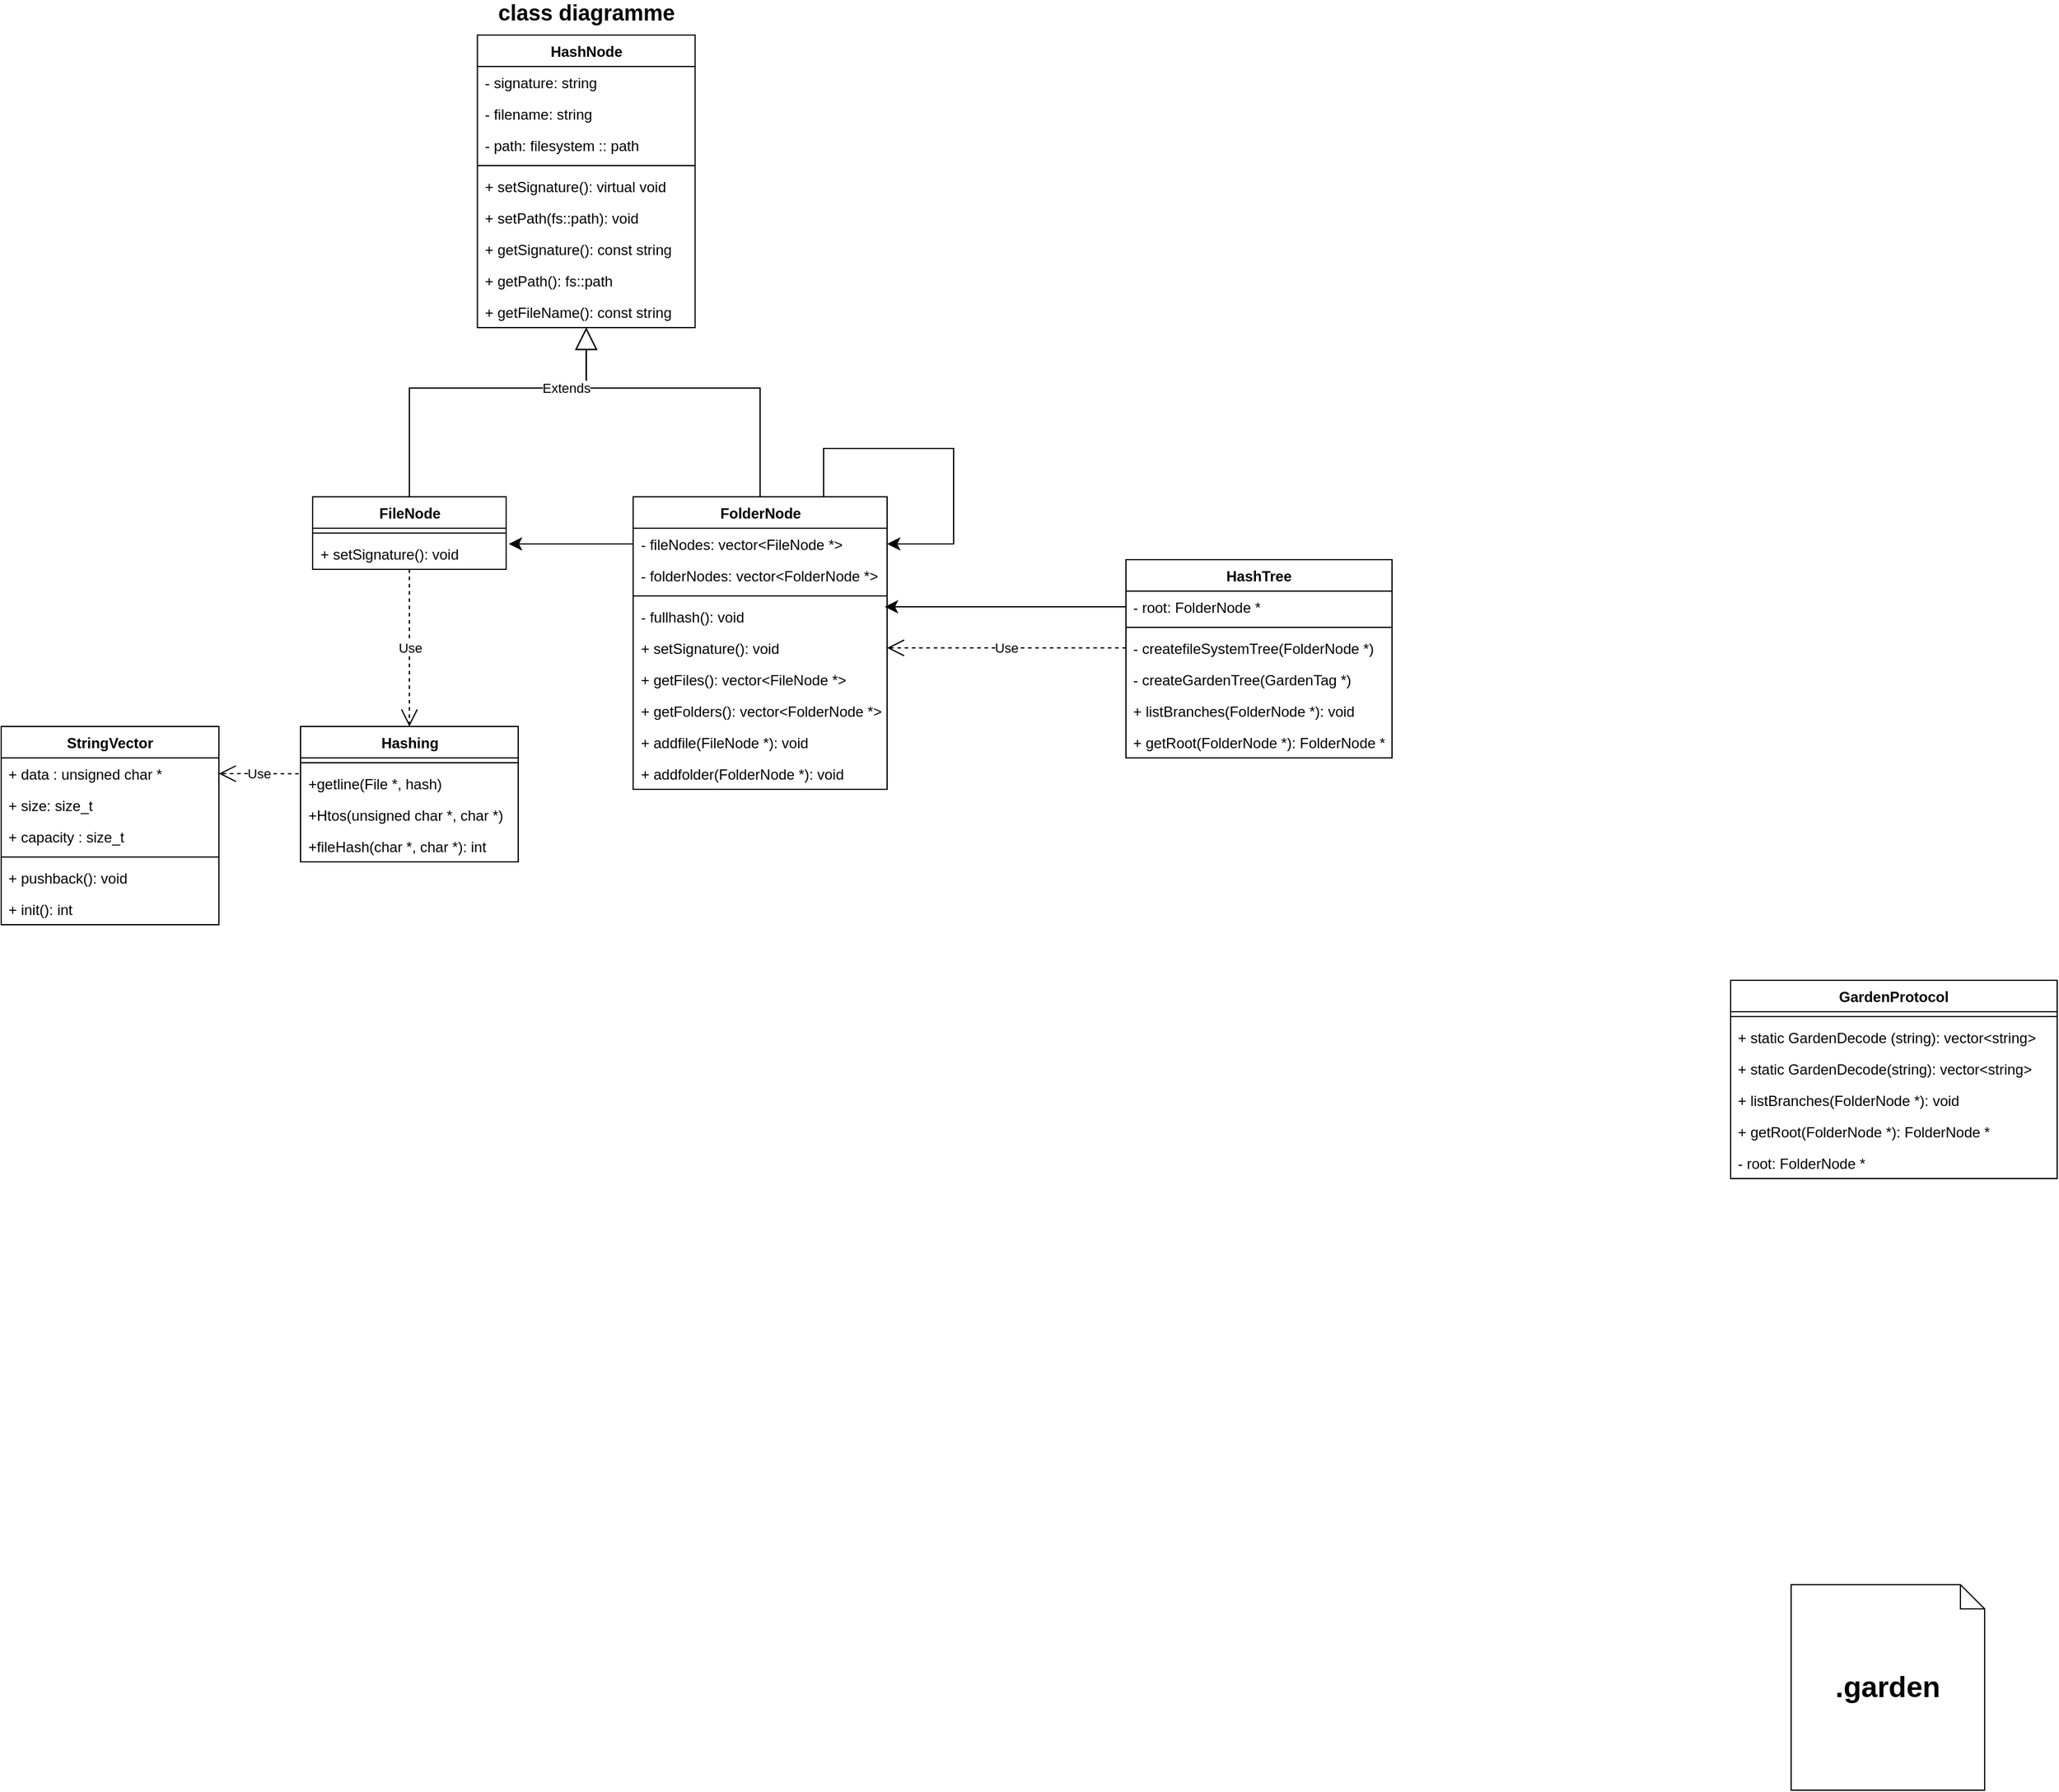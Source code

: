 <mxfile version="26.2.14">
  <diagram name="Page-1" id="80t52LJbAGnGbvyIK6xW">
    <mxGraphModel dx="488" dy="209" grid="1" gridSize="10" guides="1" tooltips="1" connect="1" arrows="1" fold="1" page="1" pageScale="1" pageWidth="3300" pageHeight="4681" math="0" shadow="0">
      <root>
        <mxCell id="0" />
        <mxCell id="1" parent="0" />
        <mxCell id="eEDwpuUCmtOsYJrFwXJy-1" value="HashNode" style="swimlane;fontStyle=1;align=center;verticalAlign=top;childLayout=stackLayout;horizontal=1;startSize=26;horizontalStack=0;resizeParent=1;resizeParentMax=0;resizeLast=0;collapsible=1;marginBottom=0;whiteSpace=wrap;html=1;" vertex="1" parent="1">
          <mxGeometry x="553.75" y="948" width="180" height="242" as="geometry" />
        </mxCell>
        <mxCell id="eEDwpuUCmtOsYJrFwXJy-2" value="- signature: string" style="text;strokeColor=none;fillColor=none;align=left;verticalAlign=top;spacingLeft=4;spacingRight=4;overflow=hidden;rotatable=0;points=[[0,0.5],[1,0.5]];portConstraint=eastwest;whiteSpace=wrap;html=1;" vertex="1" parent="eEDwpuUCmtOsYJrFwXJy-1">
          <mxGeometry y="26" width="180" height="26" as="geometry" />
        </mxCell>
        <mxCell id="eEDwpuUCmtOsYJrFwXJy-3" value="- filename: string" style="text;strokeColor=none;fillColor=none;align=left;verticalAlign=top;spacingLeft=4;spacingRight=4;overflow=hidden;rotatable=0;points=[[0,0.5],[1,0.5]];portConstraint=eastwest;whiteSpace=wrap;html=1;" vertex="1" parent="eEDwpuUCmtOsYJrFwXJy-1">
          <mxGeometry y="52" width="180" height="26" as="geometry" />
        </mxCell>
        <mxCell id="eEDwpuUCmtOsYJrFwXJy-4" value="- path: filesystem :: path" style="text;strokeColor=none;fillColor=none;align=left;verticalAlign=top;spacingLeft=4;spacingRight=4;overflow=hidden;rotatable=0;points=[[0,0.5],[1,0.5]];portConstraint=eastwest;whiteSpace=wrap;html=1;" vertex="1" parent="eEDwpuUCmtOsYJrFwXJy-1">
          <mxGeometry y="78" width="180" height="26" as="geometry" />
        </mxCell>
        <mxCell id="eEDwpuUCmtOsYJrFwXJy-5" value="" style="line;strokeWidth=1;fillColor=none;align=left;verticalAlign=middle;spacingTop=-1;spacingLeft=3;spacingRight=3;rotatable=0;labelPosition=right;points=[];portConstraint=eastwest;strokeColor=inherit;" vertex="1" parent="eEDwpuUCmtOsYJrFwXJy-1">
          <mxGeometry y="104" width="180" height="8" as="geometry" />
        </mxCell>
        <mxCell id="eEDwpuUCmtOsYJrFwXJy-6" value="+ setSignature(): virtual void" style="text;strokeColor=none;fillColor=none;align=left;verticalAlign=top;spacingLeft=4;spacingRight=4;overflow=hidden;rotatable=0;points=[[0,0.5],[1,0.5]];portConstraint=eastwest;whiteSpace=wrap;html=1;" vertex="1" parent="eEDwpuUCmtOsYJrFwXJy-1">
          <mxGeometry y="112" width="180" height="26" as="geometry" />
        </mxCell>
        <mxCell id="eEDwpuUCmtOsYJrFwXJy-7" value="+ setPath(fs::path): void" style="text;strokeColor=none;fillColor=none;align=left;verticalAlign=top;spacingLeft=4;spacingRight=4;overflow=hidden;rotatable=0;points=[[0,0.5],[1,0.5]];portConstraint=eastwest;whiteSpace=wrap;html=1;" vertex="1" parent="eEDwpuUCmtOsYJrFwXJy-1">
          <mxGeometry y="138" width="180" height="26" as="geometry" />
        </mxCell>
        <mxCell id="eEDwpuUCmtOsYJrFwXJy-8" value="+ getSignature(): const string" style="text;strokeColor=none;fillColor=none;align=left;verticalAlign=top;spacingLeft=4;spacingRight=4;overflow=hidden;rotatable=0;points=[[0,0.5],[1,0.5]];portConstraint=eastwest;whiteSpace=wrap;html=1;" vertex="1" parent="eEDwpuUCmtOsYJrFwXJy-1">
          <mxGeometry y="164" width="180" height="26" as="geometry" />
        </mxCell>
        <mxCell id="eEDwpuUCmtOsYJrFwXJy-9" value="+ getPath(): fs::path" style="text;strokeColor=none;fillColor=none;align=left;verticalAlign=top;spacingLeft=4;spacingRight=4;overflow=hidden;rotatable=0;points=[[0,0.5],[1,0.5]];portConstraint=eastwest;whiteSpace=wrap;html=1;" vertex="1" parent="eEDwpuUCmtOsYJrFwXJy-1">
          <mxGeometry y="190" width="180" height="26" as="geometry" />
        </mxCell>
        <mxCell id="eEDwpuUCmtOsYJrFwXJy-10" value="+ getFileName(): const string" style="text;strokeColor=none;fillColor=none;align=left;verticalAlign=top;spacingLeft=4;spacingRight=4;overflow=hidden;rotatable=0;points=[[0,0.5],[1,0.5]];portConstraint=eastwest;whiteSpace=wrap;html=1;" vertex="1" parent="eEDwpuUCmtOsYJrFwXJy-1">
          <mxGeometry y="216" width="180" height="26" as="geometry" />
        </mxCell>
        <mxCell id="eEDwpuUCmtOsYJrFwXJy-11" value="&lt;span style=&quot;font-size: 18px;&quot;&gt;&lt;b&gt;class diagramme&lt;/b&gt;&lt;/span&gt;" style="text;html=1;align=center;verticalAlign=middle;whiteSpace=wrap;rounded=0;" vertex="1" parent="1">
          <mxGeometry x="563.75" y="920" width="160" height="20" as="geometry" />
        </mxCell>
        <mxCell id="eEDwpuUCmtOsYJrFwXJy-12" value="FolderNode" style="swimlane;fontStyle=1;align=center;verticalAlign=top;childLayout=stackLayout;horizontal=1;startSize=26;horizontalStack=0;resizeParent=1;resizeParentMax=0;resizeLast=0;collapsible=1;marginBottom=0;whiteSpace=wrap;html=1;" vertex="1" parent="1">
          <mxGeometry x="682.5" y="1330" width="210" height="242" as="geometry" />
        </mxCell>
        <mxCell id="eEDwpuUCmtOsYJrFwXJy-13" value="- fileNodes: vector&amp;lt;FileNode *&amp;gt;" style="text;strokeColor=none;fillColor=none;align=left;verticalAlign=top;spacingLeft=4;spacingRight=4;overflow=hidden;rotatable=0;points=[[0,0.5],[1,0.5]];portConstraint=eastwest;whiteSpace=wrap;html=1;" vertex="1" parent="eEDwpuUCmtOsYJrFwXJy-12">
          <mxGeometry y="26" width="210" height="26" as="geometry" />
        </mxCell>
        <mxCell id="eEDwpuUCmtOsYJrFwXJy-14" value="- folderNodes: vector&amp;lt;FolderNode *&amp;gt;" style="text;strokeColor=none;fillColor=none;align=left;verticalAlign=top;spacingLeft=4;spacingRight=4;overflow=hidden;rotatable=0;points=[[0,0.5],[1,0.5]];portConstraint=eastwest;whiteSpace=wrap;html=1;" vertex="1" parent="eEDwpuUCmtOsYJrFwXJy-12">
          <mxGeometry y="52" width="210" height="26" as="geometry" />
        </mxCell>
        <mxCell id="eEDwpuUCmtOsYJrFwXJy-15" value="" style="line;strokeWidth=1;fillColor=none;align=left;verticalAlign=middle;spacingTop=-1;spacingLeft=3;spacingRight=3;rotatable=0;labelPosition=right;points=[];portConstraint=eastwest;strokeColor=inherit;" vertex="1" parent="eEDwpuUCmtOsYJrFwXJy-12">
          <mxGeometry y="78" width="210" height="8" as="geometry" />
        </mxCell>
        <mxCell id="eEDwpuUCmtOsYJrFwXJy-16" value="- fullhash(): void" style="text;strokeColor=none;fillColor=none;align=left;verticalAlign=top;spacingLeft=4;spacingRight=4;overflow=hidden;rotatable=0;points=[[0,0.5],[1,0.5]];portConstraint=eastwest;whiteSpace=wrap;html=1;" vertex="1" parent="eEDwpuUCmtOsYJrFwXJy-12">
          <mxGeometry y="86" width="210" height="26" as="geometry" />
        </mxCell>
        <mxCell id="eEDwpuUCmtOsYJrFwXJy-17" value="+ setSignature(): void" style="text;strokeColor=none;fillColor=none;align=left;verticalAlign=top;spacingLeft=4;spacingRight=4;overflow=hidden;rotatable=0;points=[[0,0.5],[1,0.5]];portConstraint=eastwest;whiteSpace=wrap;html=1;" vertex="1" parent="eEDwpuUCmtOsYJrFwXJy-12">
          <mxGeometry y="112" width="210" height="26" as="geometry" />
        </mxCell>
        <mxCell id="eEDwpuUCmtOsYJrFwXJy-18" value="+ get&lt;span style=&quot;color: rgba(0, 0, 0, 0); font-family: monospace; font-size: 0px; text-wrap-mode: nowrap;&quot;&gt;%3CmxGraphModel%3E%3Croot%3E%3CmxCell%20id%3D%220%22%2F%3E%3CmxCell%20id%3D%221%22%20parent%3D%220%22%2F%3E%3CmxCell%20id%3D%222%22%20value%3D%22%2B%20setSignature()%3A%20void%22%20style%3D%22text%3BstrokeColor%3Dnone%3BfillColor%3Dnone%3Balign%3Dleft%3BverticalAlign%3Dtop%3BspacingLeft%3D4%3BspacingRight%3D4%3Boverflow%3Dhidden%3Brotatable%3D0%3Bpoints%3D%5B%5B0%2C0.5%5D%2C%5B1%2C0.5%5D%5D%3BportConstraint%3Deastwest%3BwhiteSpace%3Dwrap%3Bhtml%3D1%3B%22%20vertex%3D%221%22%20parent%3D%221%22%3E%3CmxGeometry%20x%3D%22280%22%20y%3D%22540%22%20width%3D%22160%22%20height%3D%2226%22%20as%3D%22geometry%22%2F%3E%3C%2FmxCell%3E%3C%2Froot%3E%3C%2FmxGraphModel%3E&lt;/span&gt;Files(): vector&amp;lt;FileNode *&amp;gt;" style="text;strokeColor=none;fillColor=none;align=left;verticalAlign=top;spacingLeft=4;spacingRight=4;overflow=hidden;rotatable=0;points=[[0,0.5],[1,0.5]];portConstraint=eastwest;whiteSpace=wrap;html=1;" vertex="1" parent="eEDwpuUCmtOsYJrFwXJy-12">
          <mxGeometry y="138" width="210" height="26" as="geometry" />
        </mxCell>
        <mxCell id="eEDwpuUCmtOsYJrFwXJy-19" value="+ get&lt;span style=&quot;color: rgba(0, 0, 0, 0); font-family: monospace; font-size: 0px; text-wrap-mode: nowrap;&quot;&gt;%3CmxGraphModel%3E%3Croot%3E%3CmxCell%20id%3D%220%22%2F%3E%3CmxCell%20id%3D%221%22%20parent%3D%220%22%2F%3E%3CmxCell%20id%3D%222%22%20value%3D%22%2B%20setSignature()%3A%20void%22%20style%3D%22text%3BstrokeColor%3Dnone%3BfillColor%3Dnone%3Balign%3Dleft%3BverticalAlign%3Dtop%3BspacingLeft%3D4%3BspacingRight%3D4%3Boverflow%3Dhidden%3Brotatable%3D0%3Bpoints%3D%5B%5B0%2C0.5%5D%2C%5B1%2C0.5%5D%5D%3BportConstraint%3Deastwest%3BwhiteSpace%3Dwrap%3Bhtml%3D1%3B%22%20vertex%3D%221%22%20parent%3D%221%22%3E%3CmxGeometry%20x%3D%22280%22%20y%3D%22540%22%20width%3D%22160%22%20height%3D%2226%22%20as%3D%22geometry%22%2F%3E%3C%2FmxCell%3E%3C%2Froot%3E%3C%2FmxGraphModel%3E&lt;/span&gt;Folders(): vector&amp;lt;FolderNode *&amp;gt;" style="text;strokeColor=none;fillColor=none;align=left;verticalAlign=top;spacingLeft=4;spacingRight=4;overflow=hidden;rotatable=0;points=[[0,0.5],[1,0.5]];portConstraint=eastwest;whiteSpace=wrap;html=1;" vertex="1" parent="eEDwpuUCmtOsYJrFwXJy-12">
          <mxGeometry y="164" width="210" height="26" as="geometry" />
        </mxCell>
        <mxCell id="eEDwpuUCmtOsYJrFwXJy-20" value="+ addfile(FileNode *): void" style="text;strokeColor=none;fillColor=none;align=left;verticalAlign=top;spacingLeft=4;spacingRight=4;overflow=hidden;rotatable=0;points=[[0,0.5],[1,0.5]];portConstraint=eastwest;whiteSpace=wrap;html=1;" vertex="1" parent="eEDwpuUCmtOsYJrFwXJy-12">
          <mxGeometry y="190" width="210" height="26" as="geometry" />
        </mxCell>
        <mxCell id="eEDwpuUCmtOsYJrFwXJy-21" value="" style="edgeStyle=segmentEdgeStyle;endArrow=classic;html=1;curved=0;rounded=0;endSize=8;startSize=8;exitX=0.75;exitY=0;exitDx=0;exitDy=0;entryX=1;entryY=0.5;entryDx=0;entryDy=0;" edge="1" parent="eEDwpuUCmtOsYJrFwXJy-12" source="eEDwpuUCmtOsYJrFwXJy-12" target="eEDwpuUCmtOsYJrFwXJy-13">
          <mxGeometry width="50" height="50" relative="1" as="geometry">
            <mxPoint x="30" y="-15" as="sourcePoint" />
            <mxPoint x="-30" y="20" as="targetPoint" />
            <Array as="points">
              <mxPoint x="157" y="-40" />
              <mxPoint x="265" y="-40" />
              <mxPoint x="265" y="39" />
            </Array>
          </mxGeometry>
        </mxCell>
        <mxCell id="eEDwpuUCmtOsYJrFwXJy-22" value="+ addfolder&lt;span style=&quot;color: rgba(0, 0, 0, 0); font-family: monospace; font-size: 0px; text-wrap-mode: nowrap;&quot;&gt;%3CmxGraphModel%3E%3Croot%3E%3CmxCell%20id%3D%220%22%2F%3E%3CmxCell%20id%3D%221%22%20parent%3D%220%22%2F%3E%3CmxCell%20id%3D%222%22%20value%3D%22%2B%20setSignature()%3A%20void%22%20style%3D%22text%3BstrokeColor%3Dnone%3BfillColor%3Dnone%3Balign%3Dleft%3BverticalAlign%3Dtop%3BspacingLeft%3D4%3BspacingRight%3D4%3Boverflow%3Dhidden%3Brotatable%3D0%3Bpoints%3D%5B%5B0%2C0.5%5D%2C%5B1%2C0.5%5D%5D%3BportConstraint%3Deastwest%3BwhiteSpace%3Dwrap%3Bhtml%3D1%3B%22%20vertex%3D%221%22%20parent%3D%221%22%3E%3CmxGeometry%20x%3D%22280%22%20y%3D%22540%22%20width%3D%22160%22%20height%3D%2226%22%20as%3D%22geometry%22%2F%3E%3C%2FmxCell%3E%3C%2Froot%3E%3C%2FmxGraphMo&lt;/span&gt;(FolderNode *): void" style="text;strokeColor=none;fillColor=none;align=left;verticalAlign=top;spacingLeft=4;spacingRight=4;overflow=hidden;rotatable=0;points=[[0,0.5],[1,0.5]];portConstraint=eastwest;whiteSpace=wrap;html=1;" vertex="1" parent="eEDwpuUCmtOsYJrFwXJy-12">
          <mxGeometry y="216" width="210" height="26" as="geometry" />
        </mxCell>
        <mxCell id="eEDwpuUCmtOsYJrFwXJy-23" value="FileNode" style="swimlane;fontStyle=1;align=center;verticalAlign=top;childLayout=stackLayout;horizontal=1;startSize=26;horizontalStack=0;resizeParent=1;resizeParentMax=0;resizeLast=0;collapsible=1;marginBottom=0;whiteSpace=wrap;html=1;" vertex="1" parent="1">
          <mxGeometry x="417.5" y="1330" width="160" height="60" as="geometry" />
        </mxCell>
        <mxCell id="eEDwpuUCmtOsYJrFwXJy-24" value="" style="line;strokeWidth=1;fillColor=none;align=left;verticalAlign=middle;spacingTop=-1;spacingLeft=3;spacingRight=3;rotatable=0;labelPosition=right;points=[];portConstraint=eastwest;strokeColor=inherit;" vertex="1" parent="eEDwpuUCmtOsYJrFwXJy-23">
          <mxGeometry y="26" width="160" height="8" as="geometry" />
        </mxCell>
        <mxCell id="eEDwpuUCmtOsYJrFwXJy-25" value="+ setSignature(): void" style="text;strokeColor=none;fillColor=none;align=left;verticalAlign=top;spacingLeft=4;spacingRight=4;overflow=hidden;rotatable=0;points=[[0,0.5],[1,0.5]];portConstraint=eastwest;whiteSpace=wrap;html=1;" vertex="1" parent="eEDwpuUCmtOsYJrFwXJy-23">
          <mxGeometry y="34" width="160" height="26" as="geometry" />
        </mxCell>
        <mxCell id="eEDwpuUCmtOsYJrFwXJy-26" value="" style="edgeStyle=segmentEdgeStyle;endArrow=classic;html=1;curved=0;rounded=0;endSize=8;startSize=8;entryX=1.014;entryY=0.205;entryDx=0;entryDy=0;exitX=0;exitY=0.5;exitDx=0;exitDy=0;entryPerimeter=0;" edge="1" parent="1" source="eEDwpuUCmtOsYJrFwXJy-13" target="eEDwpuUCmtOsYJrFwXJy-25">
          <mxGeometry width="50" height="50" relative="1" as="geometry">
            <mxPoint x="657.5" y="1307" as="sourcePoint" />
            <mxPoint x="607.5" y="1462" as="targetPoint" />
          </mxGeometry>
        </mxCell>
        <mxCell id="eEDwpuUCmtOsYJrFwXJy-27" value="" style="endArrow=block;endSize=16;endFill=0;html=1;rounded=0;exitX=0.5;exitY=0;exitDx=0;exitDy=0;entryX=0.5;entryY=1;entryDx=0;entryDy=0;" edge="1" parent="1" source="eEDwpuUCmtOsYJrFwXJy-12" target="eEDwpuUCmtOsYJrFwXJy-1">
          <mxGeometry width="160" relative="1" as="geometry">
            <mxPoint x="603.75" y="1182.57" as="sourcePoint" />
            <mxPoint x="643.75" y="1134" as="targetPoint" />
            <Array as="points">
              <mxPoint x="787.5" y="1240" />
              <mxPoint x="643.75" y="1240" />
            </Array>
          </mxGeometry>
        </mxCell>
        <mxCell id="eEDwpuUCmtOsYJrFwXJy-28" value="Extends" style="endArrow=block;endSize=16;endFill=0;html=1;rounded=0;entryX=0.5;entryY=1;entryDx=0;entryDy=0;exitX=0.5;exitY=0;exitDx=0;exitDy=0;" edge="1" parent="1" source="eEDwpuUCmtOsYJrFwXJy-23" target="eEDwpuUCmtOsYJrFwXJy-1">
          <mxGeometry x="0.533" width="160" relative="1" as="geometry">
            <mxPoint x="883.75" y="1224" as="sourcePoint" />
            <mxPoint x="1043.75" y="1224" as="targetPoint" />
            <Array as="points">
              <mxPoint x="497.5" y="1240" />
              <mxPoint x="643.75" y="1240" />
            </Array>
            <mxPoint as="offset" />
          </mxGeometry>
        </mxCell>
        <mxCell id="eEDwpuUCmtOsYJrFwXJy-29" value="Use" style="endArrow=open;endSize=12;dashed=1;html=1;rounded=0;entryX=0.5;entryY=0;entryDx=0;entryDy=0;" edge="1" parent="1" source="eEDwpuUCmtOsYJrFwXJy-23" target="eEDwpuUCmtOsYJrFwXJy-30">
          <mxGeometry width="160" relative="1" as="geometry">
            <mxPoint x="863.75" y="1390" as="sourcePoint" />
            <mxPoint x="1003.75" y="1387" as="targetPoint" />
          </mxGeometry>
        </mxCell>
        <mxCell id="eEDwpuUCmtOsYJrFwXJy-30" value="Hashing" style="swimlane;fontStyle=1;align=center;verticalAlign=top;childLayout=stackLayout;horizontal=1;startSize=26;horizontalStack=0;resizeParent=1;resizeParentMax=0;resizeLast=0;collapsible=1;marginBottom=0;whiteSpace=wrap;html=1;" vertex="1" parent="1">
          <mxGeometry x="407.5" y="1520" width="180" height="112" as="geometry" />
        </mxCell>
        <mxCell id="eEDwpuUCmtOsYJrFwXJy-31" value="" style="line;strokeWidth=1;fillColor=none;align=left;verticalAlign=middle;spacingTop=-1;spacingLeft=3;spacingRight=3;rotatable=0;labelPosition=right;points=[];portConstraint=eastwest;strokeColor=inherit;" vertex="1" parent="eEDwpuUCmtOsYJrFwXJy-30">
          <mxGeometry y="26" width="180" height="8" as="geometry" />
        </mxCell>
        <mxCell id="eEDwpuUCmtOsYJrFwXJy-32" value="+getline(File *, hash)" style="text;strokeColor=none;fillColor=none;align=left;verticalAlign=top;spacingLeft=4;spacingRight=4;overflow=hidden;rotatable=0;points=[[0,0.5],[1,0.5]];portConstraint=eastwest;whiteSpace=wrap;html=1;" vertex="1" parent="eEDwpuUCmtOsYJrFwXJy-30">
          <mxGeometry y="34" width="180" height="26" as="geometry" />
        </mxCell>
        <mxCell id="eEDwpuUCmtOsYJrFwXJy-33" value="+Htos(unsigned char *, char *)" style="text;strokeColor=none;fillColor=none;align=left;verticalAlign=top;spacingLeft=4;spacingRight=4;overflow=hidden;rotatable=0;points=[[0,0.5],[1,0.5]];portConstraint=eastwest;whiteSpace=wrap;html=1;" vertex="1" parent="eEDwpuUCmtOsYJrFwXJy-30">
          <mxGeometry y="60" width="180" height="26" as="geometry" />
        </mxCell>
        <mxCell id="eEDwpuUCmtOsYJrFwXJy-34" value="+fileHash(char *, char *): int" style="text;strokeColor=none;fillColor=none;align=left;verticalAlign=top;spacingLeft=4;spacingRight=4;overflow=hidden;rotatable=0;points=[[0,0.5],[1,0.5]];portConstraint=eastwest;whiteSpace=wrap;html=1;" vertex="1" parent="eEDwpuUCmtOsYJrFwXJy-30">
          <mxGeometry y="86" width="180" height="26" as="geometry" />
        </mxCell>
        <mxCell id="eEDwpuUCmtOsYJrFwXJy-35" value="StringVector" style="swimlane;fontStyle=1;align=center;verticalAlign=top;childLayout=stackLayout;horizontal=1;startSize=26;horizontalStack=0;resizeParent=1;resizeParentMax=0;resizeLast=0;collapsible=1;marginBottom=0;whiteSpace=wrap;html=1;" vertex="1" parent="1">
          <mxGeometry x="160" y="1520" width="180" height="164" as="geometry" />
        </mxCell>
        <mxCell id="eEDwpuUCmtOsYJrFwXJy-36" value="+ data : unsigned char *" style="text;strokeColor=none;fillColor=none;align=left;verticalAlign=top;spacingLeft=4;spacingRight=4;overflow=hidden;rotatable=0;points=[[0,0.5],[1,0.5]];portConstraint=eastwest;whiteSpace=wrap;html=1;" vertex="1" parent="eEDwpuUCmtOsYJrFwXJy-35">
          <mxGeometry y="26" width="180" height="26" as="geometry" />
        </mxCell>
        <mxCell id="eEDwpuUCmtOsYJrFwXJy-37" value="+ size: size_t" style="text;strokeColor=none;fillColor=none;align=left;verticalAlign=top;spacingLeft=4;spacingRight=4;overflow=hidden;rotatable=0;points=[[0,0.5],[1,0.5]];portConstraint=eastwest;whiteSpace=wrap;html=1;" vertex="1" parent="eEDwpuUCmtOsYJrFwXJy-35">
          <mxGeometry y="52" width="180" height="26" as="geometry" />
        </mxCell>
        <mxCell id="eEDwpuUCmtOsYJrFwXJy-38" value="+ capacity : size_t" style="text;strokeColor=none;fillColor=none;align=left;verticalAlign=top;spacingLeft=4;spacingRight=4;overflow=hidden;rotatable=0;points=[[0,0.5],[1,0.5]];portConstraint=eastwest;whiteSpace=wrap;html=1;" vertex="1" parent="eEDwpuUCmtOsYJrFwXJy-35">
          <mxGeometry y="78" width="180" height="26" as="geometry" />
        </mxCell>
        <mxCell id="eEDwpuUCmtOsYJrFwXJy-39" value="" style="line;strokeWidth=1;fillColor=none;align=left;verticalAlign=middle;spacingTop=-1;spacingLeft=3;spacingRight=3;rotatable=0;labelPosition=right;points=[];portConstraint=eastwest;strokeColor=inherit;" vertex="1" parent="eEDwpuUCmtOsYJrFwXJy-35">
          <mxGeometry y="104" width="180" height="8" as="geometry" />
        </mxCell>
        <mxCell id="eEDwpuUCmtOsYJrFwXJy-40" value="+ pushback(): void" style="text;strokeColor=none;fillColor=none;align=left;verticalAlign=top;spacingLeft=4;spacingRight=4;overflow=hidden;rotatable=0;points=[[0,0.5],[1,0.5]];portConstraint=eastwest;whiteSpace=wrap;html=1;" vertex="1" parent="eEDwpuUCmtOsYJrFwXJy-35">
          <mxGeometry y="112" width="180" height="26" as="geometry" />
        </mxCell>
        <mxCell id="eEDwpuUCmtOsYJrFwXJy-41" value="+ init(): int" style="text;strokeColor=none;fillColor=none;align=left;verticalAlign=top;spacingLeft=4;spacingRight=4;overflow=hidden;rotatable=0;points=[[0,0.5],[1,0.5]];portConstraint=eastwest;whiteSpace=wrap;html=1;" vertex="1" parent="eEDwpuUCmtOsYJrFwXJy-35">
          <mxGeometry y="138" width="180" height="26" as="geometry" />
        </mxCell>
        <mxCell id="eEDwpuUCmtOsYJrFwXJy-42" value="Use" style="endArrow=open;endSize=12;dashed=1;html=1;rounded=0;exitX=-0.008;exitY=0.197;exitDx=0;exitDy=0;entryX=1;entryY=0.5;entryDx=0;entryDy=0;exitPerimeter=0;" edge="1" parent="1" source="eEDwpuUCmtOsYJrFwXJy-32" target="eEDwpuUCmtOsYJrFwXJy-36">
          <mxGeometry width="160" relative="1" as="geometry">
            <mxPoint x="1123.75" y="1369.57" as="sourcePoint" />
            <mxPoint x="1213.75" y="1369.57" as="targetPoint" />
          </mxGeometry>
        </mxCell>
        <mxCell id="eEDwpuUCmtOsYJrFwXJy-43" value="HashTree" style="swimlane;fontStyle=1;align=center;verticalAlign=top;childLayout=stackLayout;horizontal=1;startSize=26;horizontalStack=0;resizeParent=1;resizeParentMax=0;resizeLast=0;collapsible=1;marginBottom=0;whiteSpace=wrap;html=1;" vertex="1" parent="1">
          <mxGeometry x="1090" y="1382" width="220" height="164" as="geometry" />
        </mxCell>
        <mxCell id="eEDwpuUCmtOsYJrFwXJy-44" value="- root: FolderNode *" style="text;strokeColor=none;fillColor=none;align=left;verticalAlign=top;spacingLeft=4;spacingRight=4;overflow=hidden;rotatable=0;points=[[0,0.5],[1,0.5]];portConstraint=eastwest;whiteSpace=wrap;html=1;" vertex="1" parent="eEDwpuUCmtOsYJrFwXJy-43">
          <mxGeometry y="26" width="220" height="26" as="geometry" />
        </mxCell>
        <mxCell id="eEDwpuUCmtOsYJrFwXJy-45" value="" style="line;strokeWidth=1;fillColor=none;align=left;verticalAlign=middle;spacingTop=-1;spacingLeft=3;spacingRight=3;rotatable=0;labelPosition=right;points=[];portConstraint=eastwest;strokeColor=inherit;" vertex="1" parent="eEDwpuUCmtOsYJrFwXJy-43">
          <mxGeometry y="52" width="220" height="8" as="geometry" />
        </mxCell>
        <mxCell id="eEDwpuUCmtOsYJrFwXJy-46" value="- createfileSystemTree(FolderNode *)" style="text;strokeColor=none;fillColor=none;align=left;verticalAlign=top;spacingLeft=4;spacingRight=4;overflow=hidden;rotatable=0;points=[[0,0.5],[1,0.5]];portConstraint=eastwest;whiteSpace=wrap;html=1;" vertex="1" parent="eEDwpuUCmtOsYJrFwXJy-43">
          <mxGeometry y="60" width="220" height="26" as="geometry" />
        </mxCell>
        <mxCell id="eEDwpuUCmtOsYJrFwXJy-47" value="- createGardenTree(GardenTag *)" style="text;strokeColor=none;fillColor=none;align=left;verticalAlign=top;spacingLeft=4;spacingRight=4;overflow=hidden;rotatable=0;points=[[0,0.5],[1,0.5]];portConstraint=eastwest;whiteSpace=wrap;html=1;" vertex="1" parent="eEDwpuUCmtOsYJrFwXJy-43">
          <mxGeometry y="86" width="220" height="26" as="geometry" />
        </mxCell>
        <mxCell id="eEDwpuUCmtOsYJrFwXJy-48" value="+ listBranches(FolderNode *): void" style="text;strokeColor=none;fillColor=none;align=left;verticalAlign=top;spacingLeft=4;spacingRight=4;overflow=hidden;rotatable=0;points=[[0,0.5],[1,0.5]];portConstraint=eastwest;whiteSpace=wrap;html=1;" vertex="1" parent="eEDwpuUCmtOsYJrFwXJy-43">
          <mxGeometry y="112" width="220" height="26" as="geometry" />
        </mxCell>
        <mxCell id="eEDwpuUCmtOsYJrFwXJy-49" value="+ getRoot(FolderNode *): FolderNode *" style="text;strokeColor=none;fillColor=none;align=left;verticalAlign=top;spacingLeft=4;spacingRight=4;overflow=hidden;rotatable=0;points=[[0,0.5],[1,0.5]];portConstraint=eastwest;whiteSpace=wrap;html=1;" vertex="1" parent="eEDwpuUCmtOsYJrFwXJy-43">
          <mxGeometry y="138" width="220" height="26" as="geometry" />
        </mxCell>
        <mxCell id="eEDwpuUCmtOsYJrFwXJy-50" value="" style="edgeStyle=segmentEdgeStyle;endArrow=classic;html=1;curved=0;rounded=0;endSize=8;startSize=8;exitX=0;exitY=0.5;exitDx=0;exitDy=0;entryX=0.991;entryY=0.195;entryDx=0;entryDy=0;entryPerimeter=0;" edge="1" parent="1" source="eEDwpuUCmtOsYJrFwXJy-44" target="eEDwpuUCmtOsYJrFwXJy-16">
          <mxGeometry width="50" height="50" relative="1" as="geometry">
            <mxPoint x="900.98" y="1458.95" as="sourcePoint" />
            <mxPoint x="952.98" y="1497.95" as="targetPoint" />
            <Array as="points" />
          </mxGeometry>
        </mxCell>
        <mxCell id="eEDwpuUCmtOsYJrFwXJy-51" value="Use" style="endArrow=open;endSize=12;dashed=1;html=1;rounded=0;exitX=0;exitY=0.5;exitDx=0;exitDy=0;entryX=1;entryY=0.5;entryDx=0;entryDy=0;" edge="1" parent="1" source="eEDwpuUCmtOsYJrFwXJy-46" target="eEDwpuUCmtOsYJrFwXJy-17">
          <mxGeometry width="160" relative="1" as="geometry">
            <mxPoint x="940" y="1459" as="sourcePoint" />
            <mxPoint x="1100" y="1459" as="targetPoint" />
          </mxGeometry>
        </mxCell>
        <mxCell id="eEDwpuUCmtOsYJrFwXJy-52" value="GardenProtocol" style="swimlane;fontStyle=1;align=center;verticalAlign=top;childLayout=stackLayout;horizontal=1;startSize=26;horizontalStack=0;resizeParent=1;resizeParentMax=0;resizeLast=0;collapsible=1;marginBottom=0;whiteSpace=wrap;html=1;" vertex="1" parent="1">
          <mxGeometry x="1590" y="1730" width="270" height="164" as="geometry" />
        </mxCell>
        <mxCell id="eEDwpuUCmtOsYJrFwXJy-54" value="" style="line;strokeWidth=1;fillColor=none;align=left;verticalAlign=middle;spacingTop=-1;spacingLeft=3;spacingRight=3;rotatable=0;labelPosition=right;points=[];portConstraint=eastwest;strokeColor=inherit;" vertex="1" parent="eEDwpuUCmtOsYJrFwXJy-52">
          <mxGeometry y="26" width="270" height="8" as="geometry" />
        </mxCell>
        <mxCell id="eEDwpuUCmtOsYJrFwXJy-55" value="+ static GardenDecode (string): vector&amp;lt;string&amp;gt;" style="text;strokeColor=none;fillColor=none;align=left;verticalAlign=top;spacingLeft=4;spacingRight=4;overflow=hidden;rotatable=0;points=[[0,0.5],[1,0.5]];portConstraint=eastwest;whiteSpace=wrap;html=1;" vertex="1" parent="eEDwpuUCmtOsYJrFwXJy-52">
          <mxGeometry y="34" width="270" height="26" as="geometry" />
        </mxCell>
        <mxCell id="eEDwpuUCmtOsYJrFwXJy-56" value="+ static GardenDecode(string): vector&amp;lt;string&amp;gt;" style="text;strokeColor=none;fillColor=none;align=left;verticalAlign=top;spacingLeft=4;spacingRight=4;overflow=hidden;rotatable=0;points=[[0,0.5],[1,0.5]];portConstraint=eastwest;whiteSpace=wrap;html=1;" vertex="1" parent="eEDwpuUCmtOsYJrFwXJy-52">
          <mxGeometry y="60" width="270" height="26" as="geometry" />
        </mxCell>
        <mxCell id="eEDwpuUCmtOsYJrFwXJy-57" value="+ listBranches(FolderNode *): void" style="text;strokeColor=none;fillColor=none;align=left;verticalAlign=top;spacingLeft=4;spacingRight=4;overflow=hidden;rotatable=0;points=[[0,0.5],[1,0.5]];portConstraint=eastwest;whiteSpace=wrap;html=1;" vertex="1" parent="eEDwpuUCmtOsYJrFwXJy-52">
          <mxGeometry y="86" width="270" height="26" as="geometry" />
        </mxCell>
        <mxCell id="eEDwpuUCmtOsYJrFwXJy-58" value="+ getRoot(FolderNode *): FolderNode *" style="text;strokeColor=none;fillColor=none;align=left;verticalAlign=top;spacingLeft=4;spacingRight=4;overflow=hidden;rotatable=0;points=[[0,0.5],[1,0.5]];portConstraint=eastwest;whiteSpace=wrap;html=1;" vertex="1" parent="eEDwpuUCmtOsYJrFwXJy-52">
          <mxGeometry y="112" width="270" height="26" as="geometry" />
        </mxCell>
        <mxCell id="eEDwpuUCmtOsYJrFwXJy-53" value="- root: FolderNode *" style="text;strokeColor=none;fillColor=none;align=left;verticalAlign=top;spacingLeft=4;spacingRight=4;overflow=hidden;rotatable=0;points=[[0,0.5],[1,0.5]];portConstraint=eastwest;whiteSpace=wrap;html=1;" vertex="1" parent="eEDwpuUCmtOsYJrFwXJy-52">
          <mxGeometry y="138" width="270" height="26" as="geometry" />
        </mxCell>
        <mxCell id="eEDwpuUCmtOsYJrFwXJy-62" value="&lt;b&gt;&lt;font style=&quot;font-size: 24px;&quot;&gt;.garden&lt;/font&gt;&lt;/b&gt;" style="shape=note;size=20;whiteSpace=wrap;html=1;" vertex="1" parent="1">
          <mxGeometry x="1640" y="2230" width="160" height="170" as="geometry" />
        </mxCell>
      </root>
    </mxGraphModel>
  </diagram>
</mxfile>
